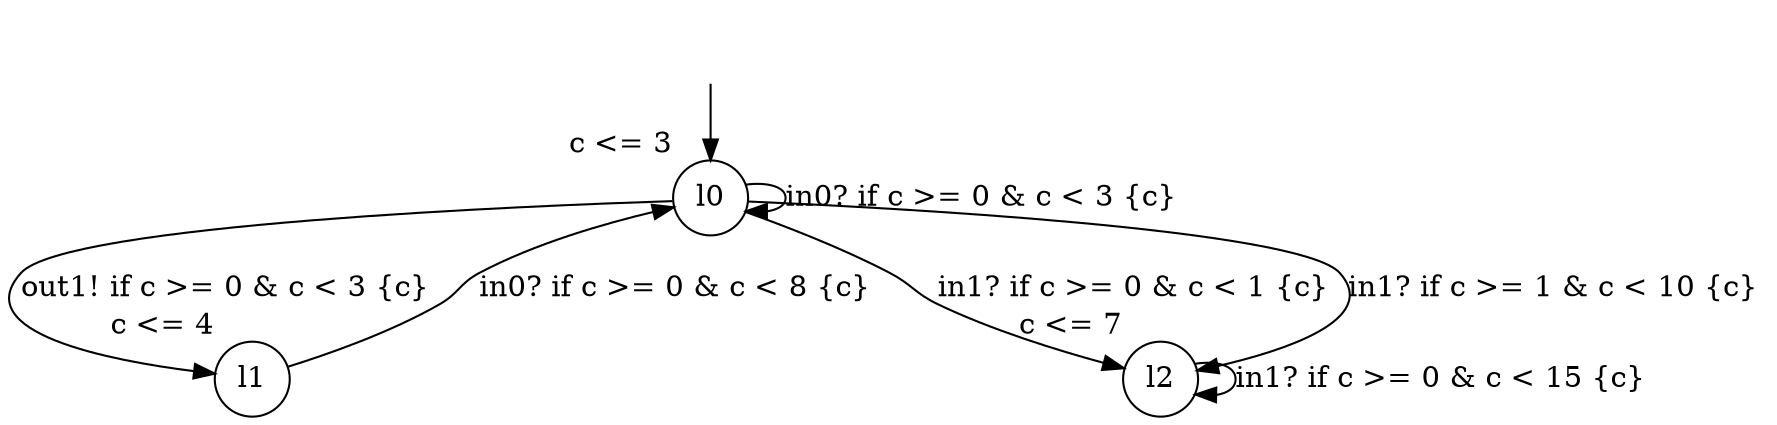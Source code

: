 digraph g {
__start0 [label="" shape="none"];
l0 [shape="circle" margin=0 label="l0", xlabel="c <= 3"];
l1 [shape="circle" margin=0 label="l1", xlabel="c <= 4"];
l2 [shape="circle" margin=0 label="l2", xlabel="c <= 7"];
l0 -> l0 [label="in0? if c >= 0 & c < 3 {c} "];
l0 -> l2 [label="in1? if c >= 0 & c < 1 {c} "];
l0 -> l1 [label="out1! if c >= 0 & c < 3 {c} "];
l0 -> l2 [label="in1? if c >= 1 & c < 10 {c} "];
l1 -> l0 [label="in0? if c >= 0 & c < 8 {c} "];
l2 -> l2 [label="in1? if c >= 0 & c < 15 {c} "];
__start0 -> l0;
}
